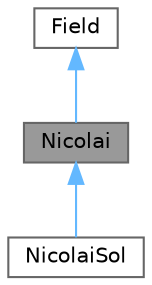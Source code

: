 digraph "Nicolai"
{
 // LATEX_PDF_SIZE
  bgcolor="transparent";
  edge [fontname=Helvetica,fontsize=10,labelfontname=Helvetica,labelfontsize=10];
  node [fontname=Helvetica,fontsize=10,shape=box,height=0.2,width=0.4];
  Node1 [id="Node000001",label="Nicolai",height=0.2,width=0.4,color="gray40", fillcolor="grey60", style="filled", fontcolor="black",tooltip="Nicolai map; Compute Vector for NR method."];
  Node2 -> Node1 [id="edge1_Node000001_Node000002",dir="back",color="steelblue1",style="solid",tooltip=" "];
  Node2 [id="Node000002",label="Field",height=0.2,width=0.4,color="gray40", fillcolor="white", style="filled",URL="$class_field.html",tooltip="Generate normal distributions; Compute convolutions."];
  Node1 -> Node3 [id="edge2_Node000001_Node000003",dir="back",color="steelblue1",style="solid",tooltip=" "];
  Node3 [id="Node000003",label="NicolaiSol",height=0.2,width=0.4,color="gray40", fillcolor="white", style="filled",URL="$class_nicolai_sol.html",tooltip="Execute the Newton–Raphson method; Combine solutions; Obtain sign det for each Scalar."];
}
